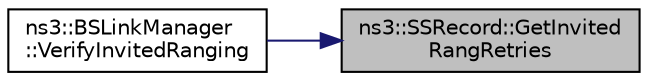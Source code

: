 digraph "ns3::SSRecord::GetInvitedRangRetries"
{
 // LATEX_PDF_SIZE
  edge [fontname="Helvetica",fontsize="10",labelfontname="Helvetica",labelfontsize="10"];
  node [fontname="Helvetica",fontsize="10",shape=record];
  rankdir="RL";
  Node1 [label="ns3::SSRecord::GetInvited\lRangRetries",height=0.2,width=0.4,color="black", fillcolor="grey75", style="filled", fontcolor="black",tooltip="Get invited range retries."];
  Node1 -> Node2 [dir="back",color="midnightblue",fontsize="10",style="solid",fontname="Helvetica"];
  Node2 [label="ns3::BSLinkManager\l::VerifyInvitedRanging",height=0.2,width=0.4,color="black", fillcolor="white", style="filled",URL="$classns3_1_1_b_s_link_manager.html#a60a535b46cf80dcc0bfbd5132cb2da85",tooltip="Verifies at the end of an invited ranging interval if SS sent ranging message in it or not."];
}
